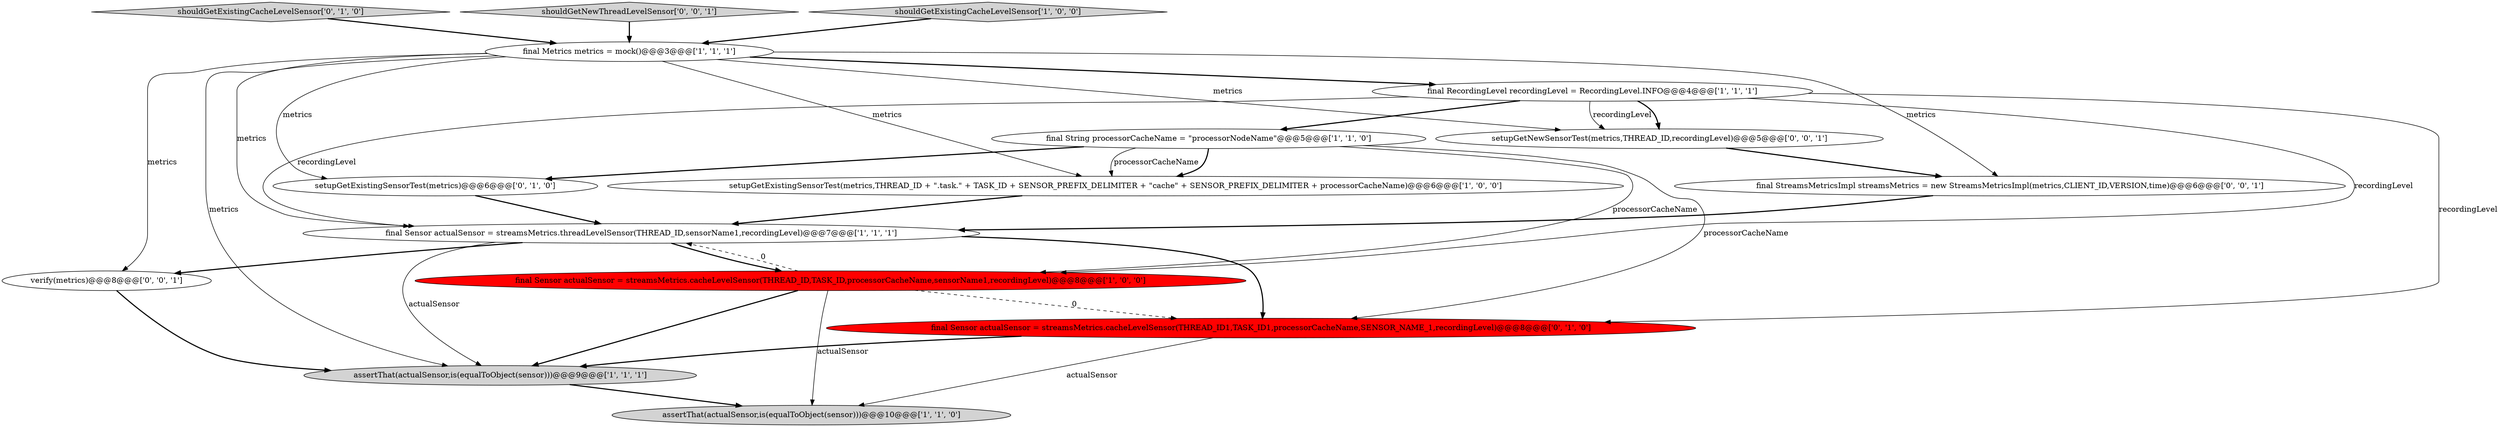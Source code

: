 digraph {
4 [style = filled, label = "final String processorCacheName = \"processorNodeName\"@@@5@@@['1', '1', '0']", fillcolor = white, shape = ellipse image = "AAA0AAABBB1BBB"];
7 [style = filled, label = "final RecordingLevel recordingLevel = RecordingLevel.INFO@@@4@@@['1', '1', '1']", fillcolor = white, shape = ellipse image = "AAA0AAABBB1BBB"];
9 [style = filled, label = "setupGetExistingSensorTest(metrics)@@@6@@@['0', '1', '0']", fillcolor = white, shape = ellipse image = "AAA0AAABBB2BBB"];
5 [style = filled, label = "final Sensor actualSensor = streamsMetrics.threadLevelSensor(THREAD_ID,sensorName1,recordingLevel)@@@7@@@['1', '1', '1']", fillcolor = white, shape = ellipse image = "AAA0AAABBB1BBB"];
10 [style = filled, label = "final Sensor actualSensor = streamsMetrics.cacheLevelSensor(THREAD_ID1,TASK_ID1,processorCacheName,SENSOR_NAME_1,recordingLevel)@@@8@@@['0', '1', '0']", fillcolor = red, shape = ellipse image = "AAA1AAABBB2BBB"];
8 [style = filled, label = "setupGetExistingSensorTest(metrics,THREAD_ID + \".task.\" + TASK_ID + SENSOR_PREFIX_DELIMITER + \"cache\" + SENSOR_PREFIX_DELIMITER + processorCacheName)@@@6@@@['1', '0', '0']", fillcolor = white, shape = ellipse image = "AAA0AAABBB1BBB"];
11 [style = filled, label = "shouldGetExistingCacheLevelSensor['0', '1', '0']", fillcolor = lightgray, shape = diamond image = "AAA0AAABBB2BBB"];
12 [style = filled, label = "verify(metrics)@@@8@@@['0', '0', '1']", fillcolor = white, shape = ellipse image = "AAA0AAABBB3BBB"];
15 [style = filled, label = "setupGetNewSensorTest(metrics,THREAD_ID,recordingLevel)@@@5@@@['0', '0', '1']", fillcolor = white, shape = ellipse image = "AAA0AAABBB3BBB"];
0 [style = filled, label = "assertThat(actualSensor,is(equalToObject(sensor)))@@@9@@@['1', '1', '1']", fillcolor = lightgray, shape = ellipse image = "AAA0AAABBB1BBB"];
14 [style = filled, label = "shouldGetNewThreadLevelSensor['0', '0', '1']", fillcolor = lightgray, shape = diamond image = "AAA0AAABBB3BBB"];
2 [style = filled, label = "final Metrics metrics = mock()@@@3@@@['1', '1', '1']", fillcolor = white, shape = ellipse image = "AAA0AAABBB1BBB"];
3 [style = filled, label = "shouldGetExistingCacheLevelSensor['1', '0', '0']", fillcolor = lightgray, shape = diamond image = "AAA0AAABBB1BBB"];
1 [style = filled, label = "assertThat(actualSensor,is(equalToObject(sensor)))@@@10@@@['1', '1', '0']", fillcolor = lightgray, shape = ellipse image = "AAA0AAABBB1BBB"];
13 [style = filled, label = "final StreamsMetricsImpl streamsMetrics = new StreamsMetricsImpl(metrics,CLIENT_ID,VERSION,time)@@@6@@@['0', '0', '1']", fillcolor = white, shape = ellipse image = "AAA0AAABBB3BBB"];
6 [style = filled, label = "final Sensor actualSensor = streamsMetrics.cacheLevelSensor(THREAD_ID,TASK_ID,processorCacheName,sensorName1,recordingLevel)@@@8@@@['1', '0', '0']", fillcolor = red, shape = ellipse image = "AAA1AAABBB1BBB"];
4->9 [style = bold, label=""];
5->10 [style = bold, label=""];
15->13 [style = bold, label=""];
2->15 [style = solid, label="metrics"];
2->9 [style = solid, label="metrics"];
2->5 [style = solid, label="metrics"];
2->0 [style = solid, label="metrics"];
6->0 [style = bold, label=""];
7->4 [style = bold, label=""];
10->1 [style = solid, label="actualSensor"];
7->15 [style = solid, label="recordingLevel"];
4->10 [style = solid, label="processorCacheName"];
12->0 [style = bold, label=""];
11->2 [style = bold, label=""];
6->10 [style = dashed, label="0"];
7->6 [style = solid, label="recordingLevel"];
5->6 [style = bold, label=""];
8->5 [style = bold, label=""];
3->2 [style = bold, label=""];
5->12 [style = bold, label=""];
0->1 [style = bold, label=""];
6->1 [style = solid, label="actualSensor"];
10->0 [style = bold, label=""];
7->10 [style = solid, label="recordingLevel"];
5->0 [style = solid, label="actualSensor"];
6->5 [style = dashed, label="0"];
2->13 [style = solid, label="metrics"];
13->5 [style = bold, label=""];
9->5 [style = bold, label=""];
4->8 [style = bold, label=""];
7->15 [style = bold, label=""];
14->2 [style = bold, label=""];
2->7 [style = bold, label=""];
4->8 [style = solid, label="processorCacheName"];
7->5 [style = solid, label="recordingLevel"];
4->6 [style = solid, label="processorCacheName"];
2->12 [style = solid, label="metrics"];
2->8 [style = solid, label="metrics"];
}
